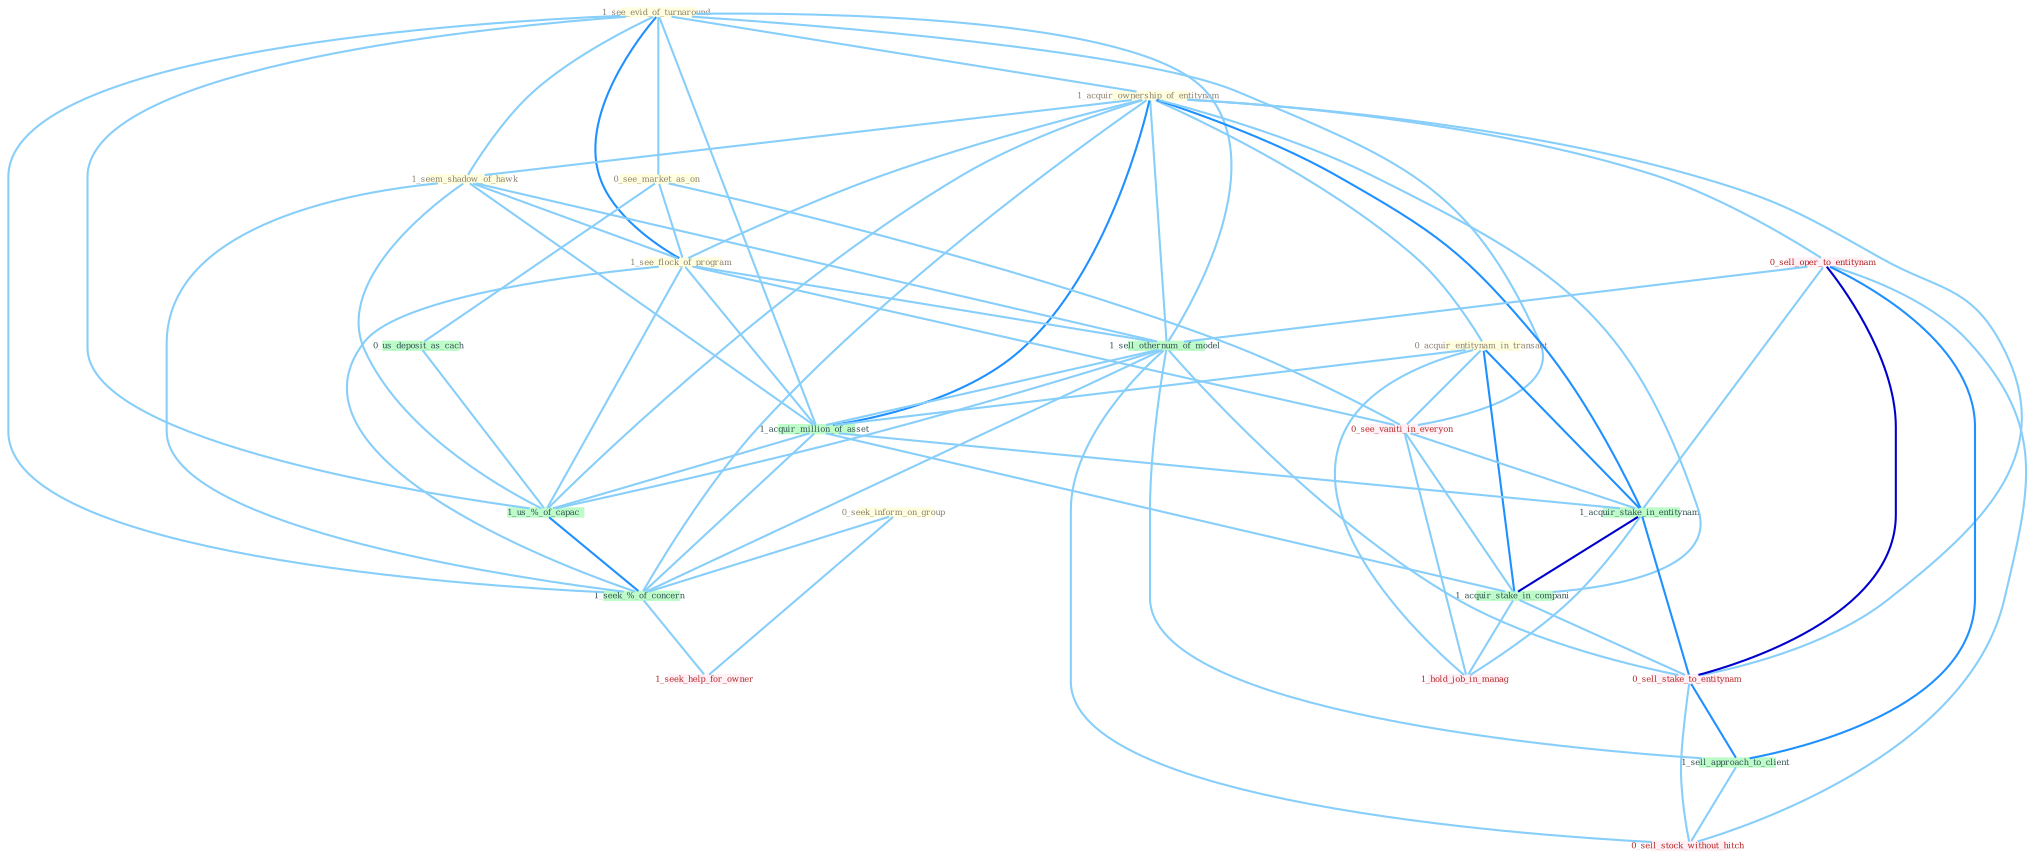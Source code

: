 Graph G{ 
    node
    [shape=polygon,style=filled,width=.5,height=.06,color="#BDFCC9",fixedsize=true,fontsize=4,
    fontcolor="#2f4f4f"];
    {node
    [color="#ffffe0", fontcolor="#8b7d6b"] "0_seek_inform_on_group " "1_see_evid_of_turnaround " "1_acquir_ownership_of_entitynam " "0_see_market_as_on " "1_seem_shadow_of_hawk " "1_see_flock_of_program " "0_acquir_entitynam_in_transact "}
{node [color="#fff0f5", fontcolor="#b22222"] "0_sell_oper_to_entitynam " "0_see_vaniti_in_everyon " "0_sell_stake_to_entitynam " "1_hold_job_in_manag " "0_sell_stock_without_hitch " "1_seek_help_for_owner "}
edge [color="#B0E2FF"];

	"0_seek_inform_on_group " -- "1_seek_%_of_concern " [w="1", color="#87cefa" ];
	"0_seek_inform_on_group " -- "1_seek_help_for_owner " [w="1", color="#87cefa" ];
	"1_see_evid_of_turnaround " -- "1_acquir_ownership_of_entitynam " [w="1", color="#87cefa" ];
	"1_see_evid_of_turnaround " -- "0_see_market_as_on " [w="1", color="#87cefa" ];
	"1_see_evid_of_turnaround " -- "1_seem_shadow_of_hawk " [w="1", color="#87cefa" ];
	"1_see_evid_of_turnaround " -- "1_see_flock_of_program " [w="2", color="#1e90ff" , len=0.8];
	"1_see_evid_of_turnaround " -- "1_sell_othernum_of_model " [w="1", color="#87cefa" ];
	"1_see_evid_of_turnaround " -- "0_see_vaniti_in_everyon " [w="1", color="#87cefa" ];
	"1_see_evid_of_turnaround " -- "1_acquir_million_of_asset " [w="1", color="#87cefa" ];
	"1_see_evid_of_turnaround " -- "1_us_%_of_capac " [w="1", color="#87cefa" ];
	"1_see_evid_of_turnaround " -- "1_seek_%_of_concern " [w="1", color="#87cefa" ];
	"1_acquir_ownership_of_entitynam " -- "1_seem_shadow_of_hawk " [w="1", color="#87cefa" ];
	"1_acquir_ownership_of_entitynam " -- "1_see_flock_of_program " [w="1", color="#87cefa" ];
	"1_acquir_ownership_of_entitynam " -- "0_acquir_entitynam_in_transact " [w="1", color="#87cefa" ];
	"1_acquir_ownership_of_entitynam " -- "0_sell_oper_to_entitynam " [w="1", color="#87cefa" ];
	"1_acquir_ownership_of_entitynam " -- "1_sell_othernum_of_model " [w="1", color="#87cefa" ];
	"1_acquir_ownership_of_entitynam " -- "1_acquir_million_of_asset " [w="2", color="#1e90ff" , len=0.8];
	"1_acquir_ownership_of_entitynam " -- "1_acquir_stake_in_entitynam " [w="2", color="#1e90ff" , len=0.8];
	"1_acquir_ownership_of_entitynam " -- "1_acquir_stake_in_compani " [w="1", color="#87cefa" ];
	"1_acquir_ownership_of_entitynam " -- "0_sell_stake_to_entitynam " [w="1", color="#87cefa" ];
	"1_acquir_ownership_of_entitynam " -- "1_us_%_of_capac " [w="1", color="#87cefa" ];
	"1_acquir_ownership_of_entitynam " -- "1_seek_%_of_concern " [w="1", color="#87cefa" ];
	"0_see_market_as_on " -- "1_see_flock_of_program " [w="1", color="#87cefa" ];
	"0_see_market_as_on " -- "0_see_vaniti_in_everyon " [w="1", color="#87cefa" ];
	"0_see_market_as_on " -- "0_us_deposit_as_cach " [w="1", color="#87cefa" ];
	"1_seem_shadow_of_hawk " -- "1_see_flock_of_program " [w="1", color="#87cefa" ];
	"1_seem_shadow_of_hawk " -- "1_sell_othernum_of_model " [w="1", color="#87cefa" ];
	"1_seem_shadow_of_hawk " -- "1_acquir_million_of_asset " [w="1", color="#87cefa" ];
	"1_seem_shadow_of_hawk " -- "1_us_%_of_capac " [w="1", color="#87cefa" ];
	"1_seem_shadow_of_hawk " -- "1_seek_%_of_concern " [w="1", color="#87cefa" ];
	"1_see_flock_of_program " -- "1_sell_othernum_of_model " [w="1", color="#87cefa" ];
	"1_see_flock_of_program " -- "0_see_vaniti_in_everyon " [w="1", color="#87cefa" ];
	"1_see_flock_of_program " -- "1_acquir_million_of_asset " [w="1", color="#87cefa" ];
	"1_see_flock_of_program " -- "1_us_%_of_capac " [w="1", color="#87cefa" ];
	"1_see_flock_of_program " -- "1_seek_%_of_concern " [w="1", color="#87cefa" ];
	"0_acquir_entitynam_in_transact " -- "0_see_vaniti_in_everyon " [w="1", color="#87cefa" ];
	"0_acquir_entitynam_in_transact " -- "1_acquir_million_of_asset " [w="1", color="#87cefa" ];
	"0_acquir_entitynam_in_transact " -- "1_acquir_stake_in_entitynam " [w="2", color="#1e90ff" , len=0.8];
	"0_acquir_entitynam_in_transact " -- "1_acquir_stake_in_compani " [w="2", color="#1e90ff" , len=0.8];
	"0_acquir_entitynam_in_transact " -- "1_hold_job_in_manag " [w="1", color="#87cefa" ];
	"0_sell_oper_to_entitynam " -- "1_sell_othernum_of_model " [w="1", color="#87cefa" ];
	"0_sell_oper_to_entitynam " -- "1_acquir_stake_in_entitynam " [w="1", color="#87cefa" ];
	"0_sell_oper_to_entitynam " -- "0_sell_stake_to_entitynam " [w="3", color="#0000cd" , len=0.6];
	"0_sell_oper_to_entitynam " -- "1_sell_approach_to_client " [w="2", color="#1e90ff" , len=0.8];
	"0_sell_oper_to_entitynam " -- "0_sell_stock_without_hitch " [w="1", color="#87cefa" ];
	"1_sell_othernum_of_model " -- "1_acquir_million_of_asset " [w="1", color="#87cefa" ];
	"1_sell_othernum_of_model " -- "0_sell_stake_to_entitynam " [w="1", color="#87cefa" ];
	"1_sell_othernum_of_model " -- "1_us_%_of_capac " [w="1", color="#87cefa" ];
	"1_sell_othernum_of_model " -- "1_sell_approach_to_client " [w="1", color="#87cefa" ];
	"1_sell_othernum_of_model " -- "0_sell_stock_without_hitch " [w="1", color="#87cefa" ];
	"1_sell_othernum_of_model " -- "1_seek_%_of_concern " [w="1", color="#87cefa" ];
	"0_see_vaniti_in_everyon " -- "1_acquir_stake_in_entitynam " [w="1", color="#87cefa" ];
	"0_see_vaniti_in_everyon " -- "1_acquir_stake_in_compani " [w="1", color="#87cefa" ];
	"0_see_vaniti_in_everyon " -- "1_hold_job_in_manag " [w="1", color="#87cefa" ];
	"1_acquir_million_of_asset " -- "1_acquir_stake_in_entitynam " [w="1", color="#87cefa" ];
	"1_acquir_million_of_asset " -- "1_acquir_stake_in_compani " [w="1", color="#87cefa" ];
	"1_acquir_million_of_asset " -- "1_us_%_of_capac " [w="1", color="#87cefa" ];
	"1_acquir_million_of_asset " -- "1_seek_%_of_concern " [w="1", color="#87cefa" ];
	"0_us_deposit_as_cach " -- "1_us_%_of_capac " [w="1", color="#87cefa" ];
	"1_acquir_stake_in_entitynam " -- "1_acquir_stake_in_compani " [w="3", color="#0000cd" , len=0.6];
	"1_acquir_stake_in_entitynam " -- "0_sell_stake_to_entitynam " [w="2", color="#1e90ff" , len=0.8];
	"1_acquir_stake_in_entitynam " -- "1_hold_job_in_manag " [w="1", color="#87cefa" ];
	"1_acquir_stake_in_compani " -- "0_sell_stake_to_entitynam " [w="1", color="#87cefa" ];
	"1_acquir_stake_in_compani " -- "1_hold_job_in_manag " [w="1", color="#87cefa" ];
	"0_sell_stake_to_entitynam " -- "1_sell_approach_to_client " [w="2", color="#1e90ff" , len=0.8];
	"0_sell_stake_to_entitynam " -- "0_sell_stock_without_hitch " [w="1", color="#87cefa" ];
	"1_us_%_of_capac " -- "1_seek_%_of_concern " [w="2", color="#1e90ff" , len=0.8];
	"1_sell_approach_to_client " -- "0_sell_stock_without_hitch " [w="1", color="#87cefa" ];
	"1_seek_%_of_concern " -- "1_seek_help_for_owner " [w="1", color="#87cefa" ];
}